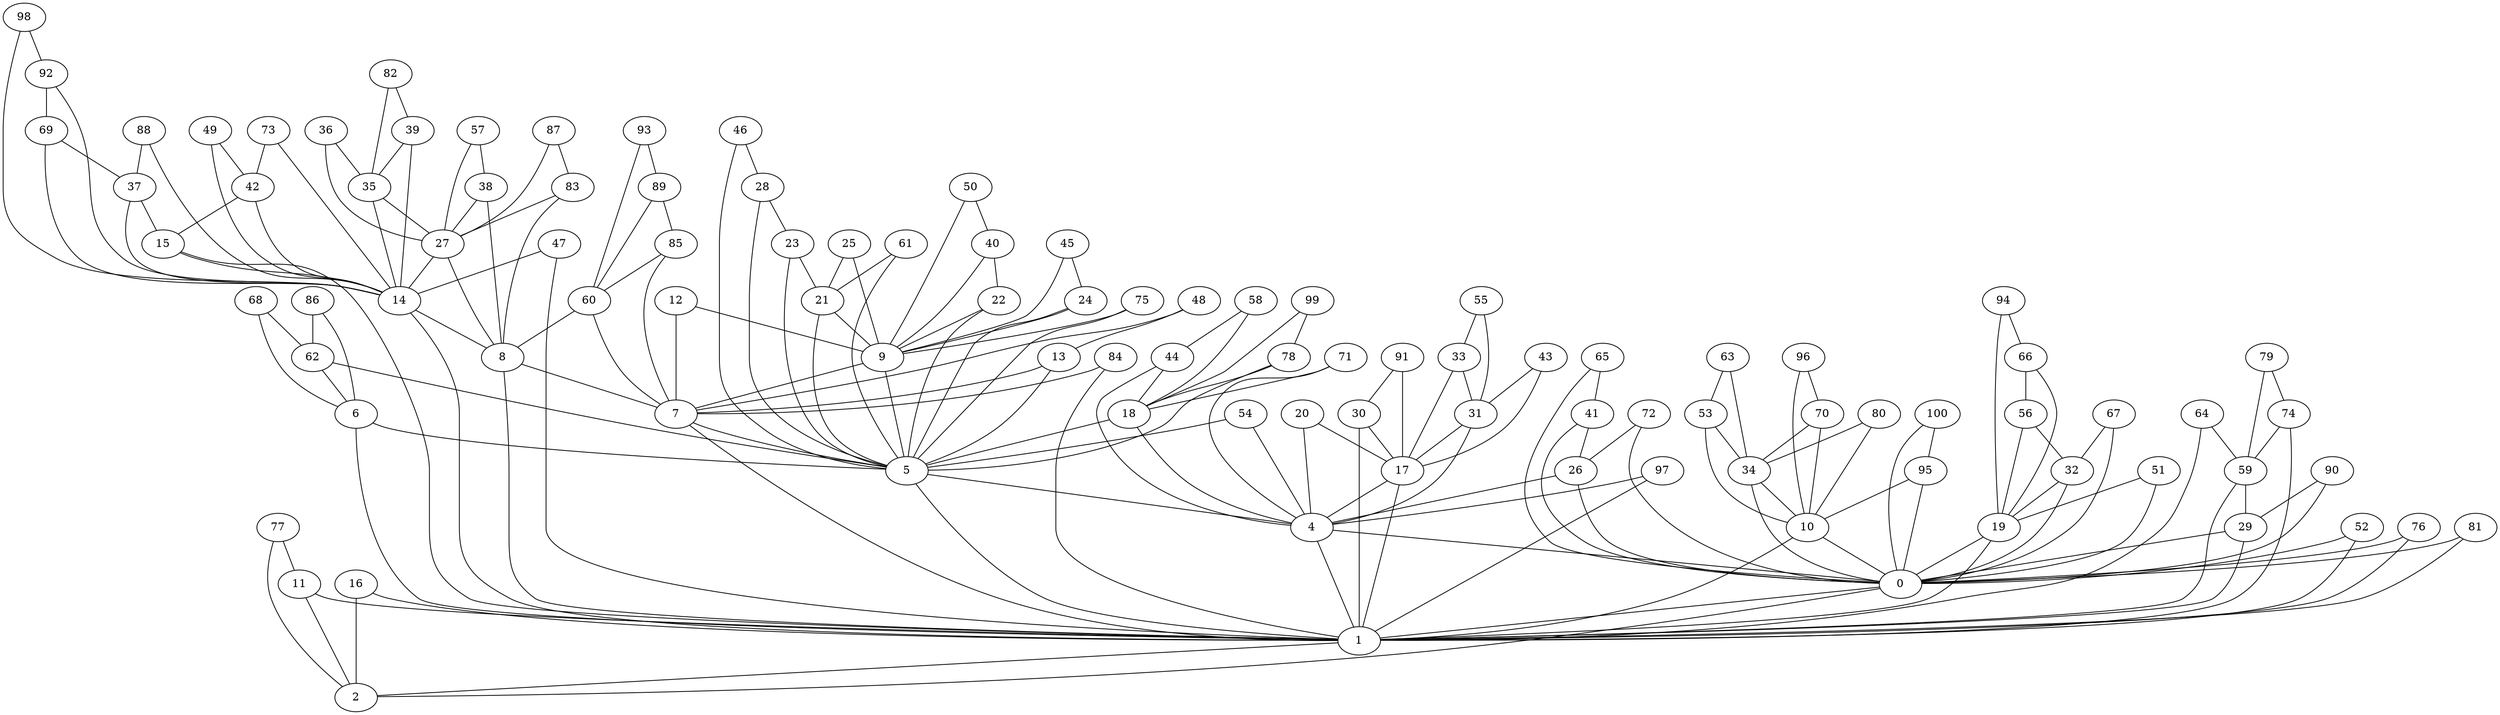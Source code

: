 strict graph G {
0;
1;
2;
4;
5;
6;
7;
8;
9;
10;
11;
12;
13;
14;
15;
16;
17;
18;
19;
20;
21;
22;
23;
24;
25;
26;
27;
28;
29;
30;
31;
32;
33;
34;
35;
36;
37;
38;
39;
40;
41;
42;
43;
44;
45;
46;
47;
48;
49;
50;
51;
52;
53;
54;
55;
56;
57;
58;
59;
60;
61;
62;
63;
64;
65;
66;
67;
68;
69;
70;
71;
72;
73;
74;
75;
76;
77;
78;
79;
80;
81;
82;
83;
84;
85;
86;
87;
88;
89;
90;
91;
92;
93;
94;
95;
96;
97;
98;
99;
100;
37 -- 15;
21 -- 5;
54 -- 5;
55 -- 33;
55 -- 31;
70 -- 34;
94 -- 66;
76 -- 0;
59 -- 29;
92 -- 69;
95 -- 0;
21 -- 9;
26 -- 0;
75 -- 5;
48 -- 13;
62 -- 6;
68 -- 6;
10 -- 0;
89 -- 85;
7 -- 5;
96 -- 10;
45 -- 9;
17 -- 1;
87 -- 83;
29 -- 0;
64 -- 59;
46 -- 28;
56 -- 19;
39 -- 14;
53 -- 10;
41 -- 0;
81 -- 1;
34 -- 10;
31 -- 4;
40 -- 9;
54 -- 4;
25 -- 21;
65 -- 41;
0 -- 1;
23 -- 5;
10 -- 1;
6 -- 5;
34 -- 0;
64 -- 1;
68 -- 62;
14 -- 8;
9 -- 5;
62 -- 5;
76 -- 1;
85 -- 60;
51 -- 0;
91 -- 17;
47 -- 1;
14 -- 1;
60 -- 7;
28 -- 23;
26 -- 4;
85 -- 7;
12 -- 7;
13 -- 7;
5 -- 4;
27 -- 14;
38 -- 27;
58 -- 18;
78 -- 5;
36 -- 27;
11 -- 1;
92 -- 14;
88 -- 37;
0 -- 2;
83 -- 8;
32 -- 0;
48 -- 7;
77 -- 11;
38 -- 8;
52 -- 1;
90 -- 29;
22 -- 5;
42 -- 15;
18 -- 4;
84 -- 1;
73 -- 42;
75 -- 9;
82 -- 39;
25 -- 9;
77 -- 2;
6 -- 1;
57 -- 38;
49 -- 14;
66 -- 19;
98 -- 92;
86 -- 6;
50 -- 9;
45 -- 24;
93 -- 60;
20 -- 17;
78 -- 18;
41 -- 26;
87 -- 27;
99 -- 78;
8 -- 7;
19 -- 1;
52 -- 0;
58 -- 44;
5 -- 1;
67 -- 32;
83 -- 27;
69 -- 14;
1 -- 2;
100 -- 0;
79 -- 59;
57 -- 27;
33 -- 31;
44 -- 18;
66 -- 56;
43 -- 31;
80 -- 34;
42 -- 14;
30 -- 1;
56 -- 32;
95 -- 10;
16 -- 1;
33 -- 17;
71 -- 18;
13 -- 5;
53 -- 34;
88 -- 14;
100 -- 95;
17 -- 4;
22 -- 9;
24 -- 9;
86 -- 62;
36 -- 35;
51 -- 19;
97 -- 4;
15 -- 14;
72 -- 0;
91 -- 30;
4 -- 0;
98 -- 14;
49 -- 42;
8 -- 1;
73 -- 14;
19 -- 0;
50 -- 40;
70 -- 10;
94 -- 19;
89 -- 60;
11 -- 2;
61 -- 21;
72 -- 26;
59 -- 1;
71 -- 4;
12 -- 9;
4 -- 1;
23 -- 21;
93 -- 89;
99 -- 18;
60 -- 8;
9 -- 7;
43 -- 17;
47 -- 14;
7 -- 1;
31 -- 17;
63 -- 53;
81 -- 0;
82 -- 35;
16 -- 2;
46 -- 5;
39 -- 35;
96 -- 70;
15 -- 1;
35 -- 14;
63 -- 34;
40 -- 22;
27 -- 8;
32 -- 19;
65 -- 0;
74 -- 59;
97 -- 1;
90 -- 0;
44 -- 4;
67 -- 0;
18 -- 5;
80 -- 10;
74 -- 1;
20 -- 4;
37 -- 14;
69 -- 37;
29 -- 1;
61 -- 5;
24 -- 5;
30 -- 17;
79 -- 74;
84 -- 7;
28 -- 5;
35 -- 27;
}
